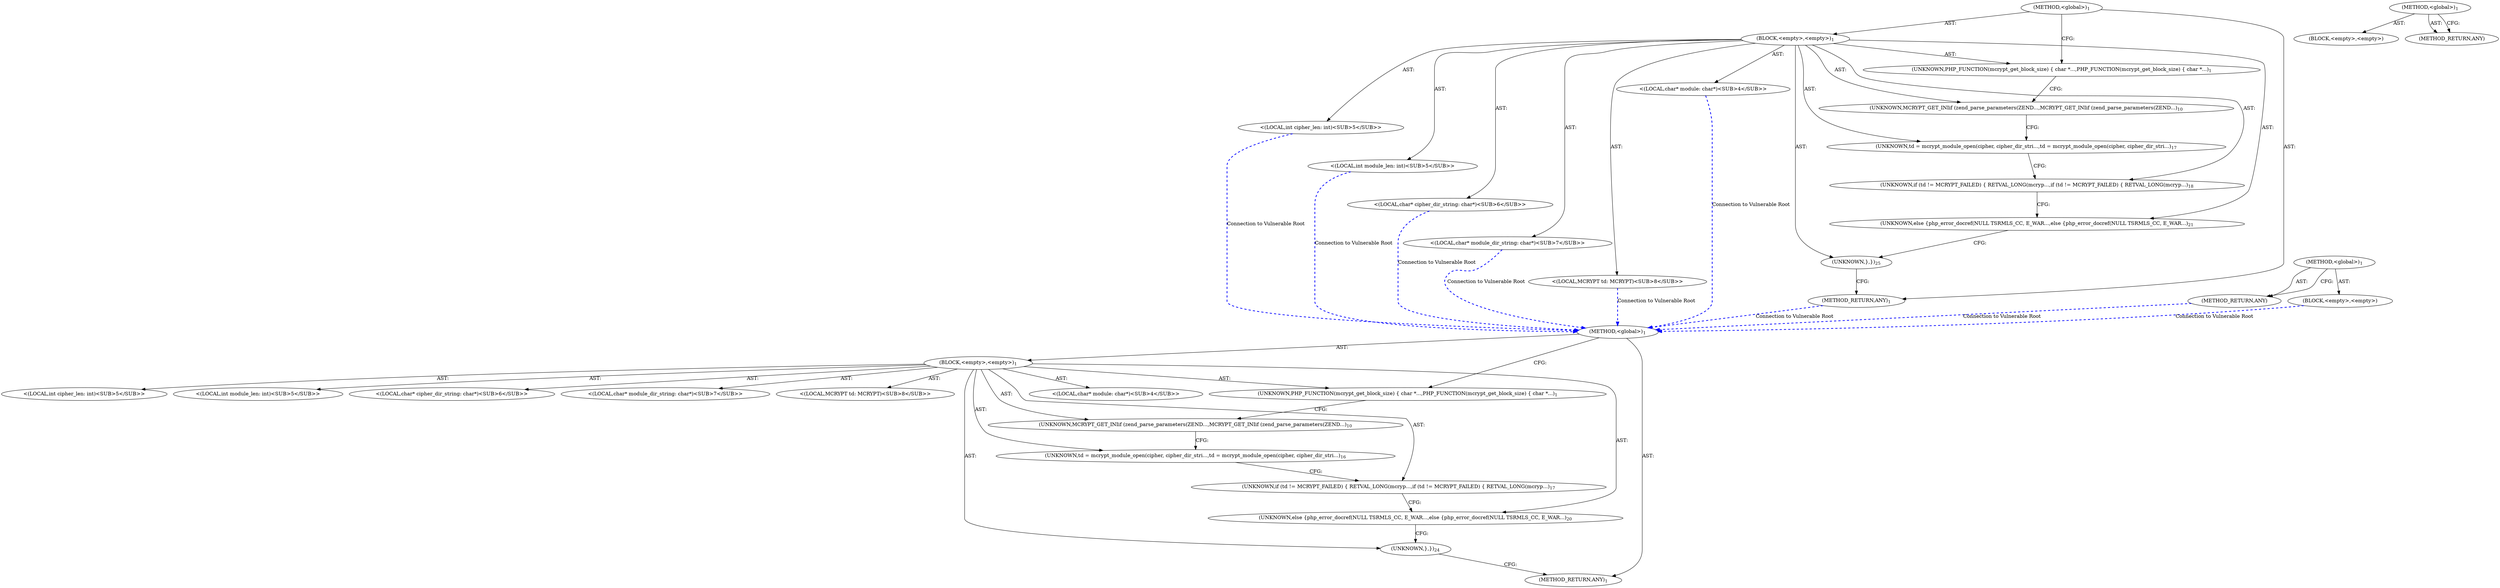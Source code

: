 digraph "&lt;global&gt;" {
vulnerable_6 [label=<(METHOD,&lt;global&gt;)<SUB>1</SUB>>];
vulnerable_7 [label=<(BLOCK,&lt;empty&gt;,&lt;empty&gt;)<SUB>1</SUB>>];
vulnerable_8 [label=<(UNKNOWN,PHP_FUNCTION(mcrypt_get_block_size)
 {
 	char *...,PHP_FUNCTION(mcrypt_get_block_size)
 {
 	char *...)<SUB>1</SUB>>];
vulnerable_9 [label="<(LOCAL,char* module: char*)<SUB>4</SUB>>"];
vulnerable_10 [label="<(LOCAL,int cipher_len: int)<SUB>5</SUB>>"];
vulnerable_11 [label="<(LOCAL,int module_len: int)<SUB>5</SUB>>"];
vulnerable_12 [label="<(LOCAL,char* cipher_dir_string: char*)<SUB>6</SUB>>"];
vulnerable_13 [label="<(LOCAL,char* module_dir_string: char*)<SUB>7</SUB>>"];
vulnerable_14 [label="<(LOCAL,MCRYPT td: MCRYPT)<SUB>8</SUB>>"];
vulnerable_15 [label=<(UNKNOWN,MCRYPT_GET_INI

	if (zend_parse_parameters(ZEND...,MCRYPT_GET_INI

	if (zend_parse_parameters(ZEND...)<SUB>10</SUB>>];
vulnerable_16 [label=<(UNKNOWN,td = mcrypt_module_open(cipher, cipher_dir_stri...,td = mcrypt_module_open(cipher, cipher_dir_stri...)<SUB>16</SUB>>];
vulnerable_17 [label=<(UNKNOWN,if (td != MCRYPT_FAILED) {
 		RETVAL_LONG(mcryp...,if (td != MCRYPT_FAILED) {
 		RETVAL_LONG(mcryp...)<SUB>17</SUB>>];
vulnerable_18 [label=<(UNKNOWN,else {
		php_error_docref(NULL TSRMLS_CC, E_WAR...,else {
		php_error_docref(NULL TSRMLS_CC, E_WAR...)<SUB>20</SUB>>];
vulnerable_19 [label=<(UNKNOWN,},})<SUB>24</SUB>>];
vulnerable_20 [label=<(METHOD_RETURN,ANY)<SUB>1</SUB>>];
vulnerable_31 [label=<(METHOD,&lt;global&gt;)<SUB>1</SUB>>];
vulnerable_32 [label=<(BLOCK,&lt;empty&gt;,&lt;empty&gt;)>];
vulnerable_33 [label=<(METHOD_RETURN,ANY)>];
fixed_6 [label=<(METHOD,&lt;global&gt;)<SUB>1</SUB>>];
fixed_7 [label=<(BLOCK,&lt;empty&gt;,&lt;empty&gt;)<SUB>1</SUB>>];
fixed_8 [label=<(UNKNOWN,PHP_FUNCTION(mcrypt_get_block_size)
 {
 	char *...,PHP_FUNCTION(mcrypt_get_block_size)
 {
 	char *...)<SUB>1</SUB>>];
fixed_9 [label="<(LOCAL,char* module: char*)<SUB>4</SUB>>"];
fixed_10 [label="<(LOCAL,int cipher_len: int)<SUB>5</SUB>>"];
fixed_11 [label="<(LOCAL,int module_len: int)<SUB>5</SUB>>"];
fixed_12 [label="<(LOCAL,char* cipher_dir_string: char*)<SUB>6</SUB>>"];
fixed_13 [label="<(LOCAL,char* module_dir_string: char*)<SUB>7</SUB>>"];
fixed_14 [label="<(LOCAL,MCRYPT td: MCRYPT)<SUB>8</SUB>>"];
fixed_15 [label=<(UNKNOWN,MCRYPT_GET_INI

	if (zend_parse_parameters(ZEND...,MCRYPT_GET_INI

	if (zend_parse_parameters(ZEND...)<SUB>10</SUB>>];
fixed_16 [label=<(UNKNOWN,td = mcrypt_module_open(cipher, cipher_dir_stri...,td = mcrypt_module_open(cipher, cipher_dir_stri...)<SUB>17</SUB>>];
fixed_17 [label=<(UNKNOWN,if (td != MCRYPT_FAILED) {
 		RETVAL_LONG(mcryp...,if (td != MCRYPT_FAILED) {
 		RETVAL_LONG(mcryp...)<SUB>18</SUB>>];
fixed_18 [label=<(UNKNOWN,else {
		php_error_docref(NULL TSRMLS_CC, E_WAR...,else {
		php_error_docref(NULL TSRMLS_CC, E_WAR...)<SUB>21</SUB>>];
fixed_19 [label=<(UNKNOWN,},})<SUB>25</SUB>>];
fixed_20 [label=<(METHOD_RETURN,ANY)<SUB>1</SUB>>];
fixed_31 [label=<(METHOD,&lt;global&gt;)<SUB>1</SUB>>];
fixed_32 [label=<(BLOCK,&lt;empty&gt;,&lt;empty&gt;)>];
fixed_33 [label=<(METHOD_RETURN,ANY)>];
vulnerable_6 -> vulnerable_7  [key=0, label="AST: "];
vulnerable_6 -> vulnerable_20  [key=0, label="AST: "];
vulnerable_6 -> vulnerable_8  [key=0, label="CFG: "];
vulnerable_7 -> vulnerable_8  [key=0, label="AST: "];
vulnerable_7 -> vulnerable_9  [key=0, label="AST: "];
vulnerable_7 -> vulnerable_10  [key=0, label="AST: "];
vulnerable_7 -> vulnerable_11  [key=0, label="AST: "];
vulnerable_7 -> vulnerable_12  [key=0, label="AST: "];
vulnerable_7 -> vulnerable_13  [key=0, label="AST: "];
vulnerable_7 -> vulnerable_14  [key=0, label="AST: "];
vulnerable_7 -> vulnerable_15  [key=0, label="AST: "];
vulnerable_7 -> vulnerable_16  [key=0, label="AST: "];
vulnerable_7 -> vulnerable_17  [key=0, label="AST: "];
vulnerable_7 -> vulnerable_18  [key=0, label="AST: "];
vulnerable_7 -> vulnerable_19  [key=0, label="AST: "];
vulnerable_8 -> vulnerable_15  [key=0, label="CFG: "];
vulnerable_15 -> vulnerable_16  [key=0, label="CFG: "];
vulnerable_16 -> vulnerable_17  [key=0, label="CFG: "];
vulnerable_17 -> vulnerable_18  [key=0, label="CFG: "];
vulnerable_18 -> vulnerable_19  [key=0, label="CFG: "];
vulnerable_19 -> vulnerable_20  [key=0, label="CFG: "];
vulnerable_31 -> vulnerable_32  [key=0, label="AST: "];
vulnerable_31 -> vulnerable_33  [key=0, label="AST: "];
vulnerable_31 -> vulnerable_33  [key=1, label="CFG: "];
fixed_6 -> fixed_7  [key=0, label="AST: "];
fixed_6 -> fixed_20  [key=0, label="AST: "];
fixed_6 -> fixed_8  [key=0, label="CFG: "];
fixed_7 -> fixed_8  [key=0, label="AST: "];
fixed_7 -> fixed_9  [key=0, label="AST: "];
fixed_7 -> fixed_10  [key=0, label="AST: "];
fixed_7 -> fixed_11  [key=0, label="AST: "];
fixed_7 -> fixed_12  [key=0, label="AST: "];
fixed_7 -> fixed_13  [key=0, label="AST: "];
fixed_7 -> fixed_14  [key=0, label="AST: "];
fixed_7 -> fixed_15  [key=0, label="AST: "];
fixed_7 -> fixed_16  [key=0, label="AST: "];
fixed_7 -> fixed_17  [key=0, label="AST: "];
fixed_7 -> fixed_18  [key=0, label="AST: "];
fixed_7 -> fixed_19  [key=0, label="AST: "];
fixed_8 -> fixed_15  [key=0, label="CFG: "];
fixed_9 -> vulnerable_6  [color=blue, key=0, label="Connection to Vulnerable Root", penwidth="2.0", style=dashed];
fixed_10 -> vulnerable_6  [color=blue, key=0, label="Connection to Vulnerable Root", penwidth="2.0", style=dashed];
fixed_11 -> vulnerable_6  [color=blue, key=0, label="Connection to Vulnerable Root", penwidth="2.0", style=dashed];
fixed_12 -> vulnerable_6  [color=blue, key=0, label="Connection to Vulnerable Root", penwidth="2.0", style=dashed];
fixed_13 -> vulnerable_6  [color=blue, key=0, label="Connection to Vulnerable Root", penwidth="2.0", style=dashed];
fixed_14 -> vulnerable_6  [color=blue, key=0, label="Connection to Vulnerable Root", penwidth="2.0", style=dashed];
fixed_15 -> fixed_16  [key=0, label="CFG: "];
fixed_16 -> fixed_17  [key=0, label="CFG: "];
fixed_17 -> fixed_18  [key=0, label="CFG: "];
fixed_18 -> fixed_19  [key=0, label="CFG: "];
fixed_19 -> fixed_20  [key=0, label="CFG: "];
fixed_20 -> vulnerable_6  [color=blue, key=0, label="Connection to Vulnerable Root", penwidth="2.0", style=dashed];
fixed_31 -> fixed_32  [key=0, label="AST: "];
fixed_31 -> fixed_33  [key=0, label="AST: "];
fixed_31 -> fixed_33  [key=1, label="CFG: "];
fixed_32 -> vulnerable_6  [color=blue, key=0, label="Connection to Vulnerable Root", penwidth="2.0", style=dashed];
fixed_33 -> vulnerable_6  [color=blue, key=0, label="Connection to Vulnerable Root", penwidth="2.0", style=dashed];
}
